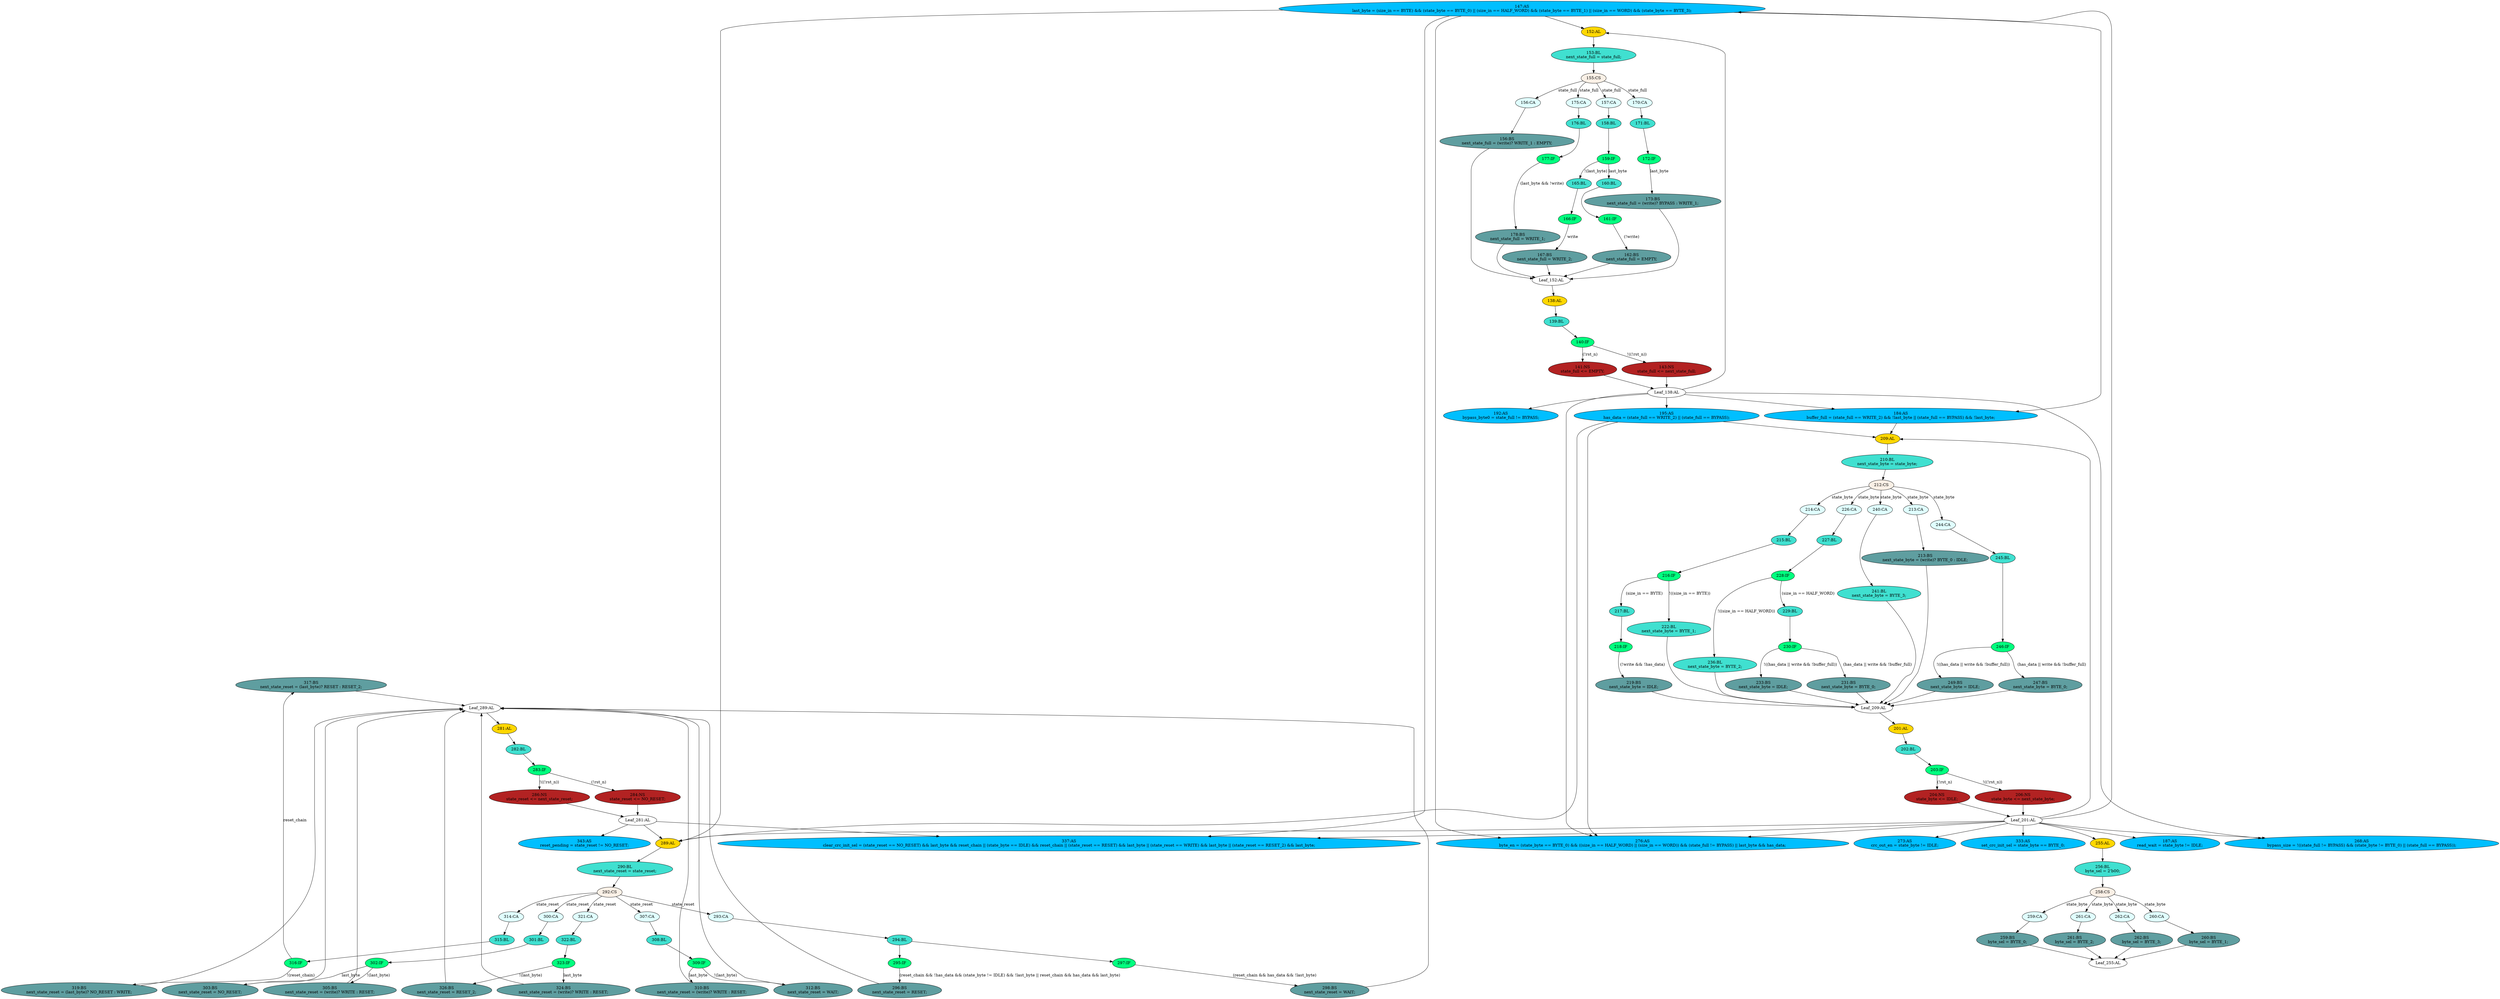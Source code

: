strict digraph "compose( ,  )" {
	node [label="\N"];
	"317:BS"	 [ast="<pyverilog.vparser.ast.BlockingSubstitution object at 0x7fccf6d92090>",
		fillcolor=cadetblue,
		label="317:BS
next_state_reset = (last_byte)? RESET : RESET_2;",
		statements="[<pyverilog.vparser.ast.BlockingSubstitution object at 0x7fccf6d92090>]",
		style=filled,
		typ=BlockingSubstitution];
	"Leaf_289:AL"	 [def_var="['next_state_reset']",
		label="Leaf_289:AL"];
	"317:BS" -> "Leaf_289:AL"	 [cond="[]",
		lineno=None];
	"171:BL"	 [ast="<pyverilog.vparser.ast.Block object at 0x7fccf71c88d0>",
		fillcolor=turquoise,
		label="171:BL",
		statements="[]",
		style=filled,
		typ=Block];
	"172:IF"	 [ast="<pyverilog.vparser.ast.IfStatement object at 0x7fccf71cd090>",
		fillcolor=springgreen,
		label="172:IF",
		statements="[]",
		style=filled,
		typ=IfStatement];
	"171:BL" -> "172:IF"	 [cond="[]",
		lineno=None];
	"282:BL"	 [ast="<pyverilog.vparser.ast.Block object at 0x7fccf6d7ff50>",
		fillcolor=turquoise,
		label="282:BL",
		statements="[]",
		style=filled,
		typ=Block];
	"283:IF"	 [ast="<pyverilog.vparser.ast.IfStatement object at 0x7fccf6d9d110>",
		fillcolor=springgreen,
		label="283:IF",
		statements="[]",
		style=filled,
		typ=IfStatement];
	"282:BL" -> "283:IF"	 [cond="[]",
		lineno=None];
	"294:BL"	 [ast="<pyverilog.vparser.ast.Block object at 0x7fccf6d9de90>",
		fillcolor=turquoise,
		label="294:BL",
		statements="[]",
		style=filled,
		typ=Block];
	"295:IF"	 [ast="<pyverilog.vparser.ast.IfStatement object at 0x7fccf6d9dc50>",
		fillcolor=springgreen,
		label="295:IF",
		statements="[]",
		style=filled,
		typ=IfStatement];
	"294:BL" -> "295:IF"	 [cond="[]",
		lineno=None];
	"297:IF"	 [ast="<pyverilog.vparser.ast.IfStatement object at 0x7fccf6d950d0>",
		fillcolor=springgreen,
		label="297:IF",
		statements="[]",
		style=filled,
		typ=IfStatement];
	"294:BL" -> "297:IF"	 [cond="[]",
		lineno=None];
	"159:IF"	 [ast="<pyverilog.vparser.ast.IfStatement object at 0x7fccf71c8a50>",
		fillcolor=springgreen,
		label="159:IF",
		statements="[]",
		style=filled,
		typ=IfStatement];
	"160:BL"	 [ast="<pyverilog.vparser.ast.Block object at 0x7fccf71c8910>",
		fillcolor=turquoise,
		label="160:BL",
		statements="[]",
		style=filled,
		typ=Block];
	"159:IF" -> "160:BL"	 [cond="['last_byte']",
		label=last_byte,
		lineno=159];
	"165:BL"	 [ast="<pyverilog.vparser.ast.Block object at 0x7fccf71c8c90>",
		fillcolor=turquoise,
		label="165:BL",
		statements="[]",
		style=filled,
		typ=Block];
	"159:IF" -> "165:BL"	 [cond="['last_byte']",
		label="!(last_byte)",
		lineno=159];
	"255:AL"	 [ast="<pyverilog.vparser.ast.Always object at 0x7fccf6d937d0>",
		clk_sens=False,
		fillcolor=gold,
		label="255:AL",
		sens="['BYTE_1', 'BYTE_0', 'BYTE_3', 'BYTE_2']",
		statements="[]",
		style=filled,
		typ=Always,
		use_var="['BYTE_1', 'BYTE_0', 'BYTE_3', 'BYTE_2', 'state_byte']"];
	"256:BL"	 [ast="<pyverilog.vparser.ast.Block object at 0x7fccf6d93950>",
		fillcolor=turquoise,
		label="256:BL
byte_sel = 2'b00;",
		statements="[<pyverilog.vparser.ast.BlockingSubstitution object at 0x7fccf6d93890>]",
		style=filled,
		typ=Block];
	"255:AL" -> "256:BL"	 [cond="[]",
		lineno=None];
	"222:BL"	 [ast="<pyverilog.vparser.ast.Block object at 0x7fccf71d34d0>",
		fillcolor=turquoise,
		label="222:BL
next_state_byte = BYTE_1;",
		statements="[<pyverilog.vparser.ast.BlockingSubstitution object at 0x7fccf71d3510>]",
		style=filled,
		typ=Block];
	"Leaf_209:AL"	 [def_var="['next_state_byte']",
		label="Leaf_209:AL"];
	"222:BL" -> "Leaf_209:AL"	 [cond="[]",
		lineno=None];
	"321:CA"	 [ast="<pyverilog.vparser.ast.Case object at 0x7fccf6d92350>",
		fillcolor=lightcyan,
		label="321:CA",
		statements="[]",
		style=filled,
		typ=Case];
	"322:BL"	 [ast="<pyverilog.vparser.ast.Block object at 0x7fccf6d92210>",
		fillcolor=turquoise,
		label="322:BL",
		statements="[]",
		style=filled,
		typ=Block];
	"321:CA" -> "322:BL"	 [cond="[]",
		lineno=None];
	"153:BL"	 [ast="<pyverilog.vparser.ast.Block object at 0x7fccf71c8310>",
		fillcolor=turquoise,
		label="153:BL
next_state_full = state_full;",
		statements="[<pyverilog.vparser.ast.BlockingSubstitution object at 0x7fccf71c8290>]",
		style=filled,
		typ=Block];
	"155:CS"	 [ast="<pyverilog.vparser.ast.CaseStatement object at 0x7fccf71c8f90>",
		fillcolor=linen,
		label="155:CS",
		statements="[]",
		style=filled,
		typ=CaseStatement];
	"153:BL" -> "155:CS"	 [cond="[]",
		lineno=None];
	"309:IF"	 [ast="<pyverilog.vparser.ast.IfStatement object at 0x7fccf6d95b90>",
		fillcolor=springgreen,
		label="309:IF",
		statements="[]",
		style=filled,
		typ=IfStatement];
	"310:BS"	 [ast="<pyverilog.vparser.ast.BlockingSubstitution object at 0x7fccf6d95ad0>",
		fillcolor=cadetblue,
		label="310:BS
next_state_reset = (write)? WRITE : RESET;",
		statements="[<pyverilog.vparser.ast.BlockingSubstitution object at 0x7fccf6d95ad0>]",
		style=filled,
		typ=BlockingSubstitution];
	"309:IF" -> "310:BS"	 [cond="['last_byte']",
		label=last_byte,
		lineno=309];
	"312:BS"	 [ast="<pyverilog.vparser.ast.BlockingSubstitution object at 0x7fccf6d95c90>",
		fillcolor=cadetblue,
		label="312:BS
next_state_reset = WAIT;",
		statements="[<pyverilog.vparser.ast.BlockingSubstitution object at 0x7fccf6d95c90>]",
		style=filled,
		typ=BlockingSubstitution];
	"309:IF" -> "312:BS"	 [cond="['last_byte']",
		label="!(last_byte)",
		lineno=309];
	"139:BL"	 [ast="<pyverilog.vparser.ast.Block object at 0x7fccf6df4650>",
		fillcolor=turquoise,
		label="139:BL",
		statements="[]",
		style=filled,
		typ=Block];
	"140:IF"	 [ast="<pyverilog.vparser.ast.IfStatement object at 0x7fccf6df4790>",
		fillcolor=springgreen,
		label="140:IF",
		statements="[]",
		style=filled,
		typ=IfStatement];
	"139:BL" -> "140:IF"	 [cond="[]",
		lineno=None];
	"296:BS"	 [ast="<pyverilog.vparser.ast.BlockingSubstitution object at 0x7fccf6d9de10>",
		fillcolor=cadetblue,
		label="296:BS
next_state_reset = RESET;",
		statements="[<pyverilog.vparser.ast.BlockingSubstitution object at 0x7fccf6d9de10>]",
		style=filled,
		typ=BlockingSubstitution];
	"295:IF" -> "296:BS"	 [cond="['reset_chain', 'has_data', 'state_byte', 'IDLE', 'last_byte', 'reset_chain', 'has_data', 'last_byte']",
		label="(reset_chain && !has_data && (state_byte != IDLE) && !last_byte || reset_chain && has_data && last_byte)",
		lineno=295];
	"284:NS"	 [ast="<pyverilog.vparser.ast.NonblockingSubstitution object at 0x7fccf6d9d150>",
		fillcolor=firebrick,
		label="284:NS
state_reset <= NO_RESET;",
		statements="[<pyverilog.vparser.ast.NonblockingSubstitution object at 0x7fccf6d9d150>]",
		style=filled,
		typ=NonblockingSubstitution];
	"Leaf_281:AL"	 [def_var="['state_reset']",
		label="Leaf_281:AL"];
	"284:NS" -> "Leaf_281:AL"	 [cond="[]",
		lineno=None];
	"158:BL"	 [ast="<pyverilog.vparser.ast.Block object at 0x7fccf71c87d0>",
		fillcolor=turquoise,
		label="158:BL",
		statements="[]",
		style=filled,
		typ=Block];
	"158:BL" -> "159:IF"	 [cond="[]",
		lineno=None];
	"227:BL"	 [ast="<pyverilog.vparser.ast.Block object at 0x7fccf71d35d0>",
		fillcolor=turquoise,
		label="227:BL",
		statements="[]",
		style=filled,
		typ=Block];
	"228:IF"	 [ast="<pyverilog.vparser.ast.IfStatement object at 0x7fccf71d3a10>",
		fillcolor=springgreen,
		label="228:IF",
		statements="[]",
		style=filled,
		typ=IfStatement];
	"227:BL" -> "228:IF"	 [cond="[]",
		lineno=None];
	"192:AS"	 [ast="<pyverilog.vparser.ast.Assign object at 0x7fccf71cddd0>",
		def_var="['bypass_byte0']",
		fillcolor=deepskyblue,
		label="192:AS
bypass_byte0 = state_full != BYPASS;",
		statements="[]",
		style=filled,
		typ=Assign,
		use_var="['state_full', 'BYPASS']"];
	"326:BS"	 [ast="<pyverilog.vparser.ast.BlockingSubstitution object at 0x7fccf6d92890>",
		fillcolor=cadetblue,
		label="326:BS
next_state_reset = RESET_2;",
		statements="[<pyverilog.vparser.ast.BlockingSubstitution object at 0x7fccf6d92890>]",
		style=filled,
		typ=BlockingSubstitution];
	"326:BS" -> "Leaf_289:AL"	 [cond="[]",
		lineno=None];
	"166:IF"	 [ast="<pyverilog.vparser.ast.IfStatement object at 0x7fccf71c8dd0>",
		fillcolor=springgreen,
		label="166:IF",
		statements="[]",
		style=filled,
		typ=IfStatement];
	"167:BS"	 [ast="<pyverilog.vparser.ast.BlockingSubstitution object at 0x7fccf71c8ed0>",
		fillcolor=cadetblue,
		label="167:BS
next_state_full = WRITE_2;",
		statements="[<pyverilog.vparser.ast.BlockingSubstitution object at 0x7fccf71c8ed0>]",
		style=filled,
		typ=BlockingSubstitution];
	"166:IF" -> "167:BS"	 [cond="['write']",
		label=write,
		lineno=166];
	"187:AS"	 [ast="<pyverilog.vparser.ast.Assign object at 0x7fccf71cdbd0>",
		def_var="['read_wait']",
		fillcolor=deepskyblue,
		label="187:AS
read_wait = state_byte != IDLE;",
		statements="[]",
		style=filled,
		typ=Assign,
		use_var="['state_byte', 'IDLE']"];
	"323:IF"	 [ast="<pyverilog.vparser.ast.IfStatement object at 0x7fccf6d92790>",
		fillcolor=springgreen,
		label="323:IF",
		statements="[]",
		style=filled,
		typ=IfStatement];
	"323:IF" -> "326:BS"	 [cond="['last_byte']",
		label="!(last_byte)",
		lineno=323];
	"324:BS"	 [ast="<pyverilog.vparser.ast.BlockingSubstitution object at 0x7fccf6d926d0>",
		fillcolor=cadetblue,
		label="324:BS
next_state_reset = (write)? WRITE : RESET;",
		statements="[<pyverilog.vparser.ast.BlockingSubstitution object at 0x7fccf6d926d0>]",
		style=filled,
		typ=BlockingSubstitution];
	"323:IF" -> "324:BS"	 [cond="['last_byte']",
		label=last_byte,
		lineno=323];
	"258:CS"	 [ast="<pyverilog.vparser.ast.CaseStatement object at 0x7fccf6d93fd0>",
		fillcolor=linen,
		label="258:CS",
		statements="[]",
		style=filled,
		typ=CaseStatement];
	"256:BL" -> "258:CS"	 [cond="[]",
		lineno=None];
	"173:BS"	 [ast="<pyverilog.vparser.ast.BlockingSubstitution object at 0x7fccf71cd250>",
		fillcolor=cadetblue,
		label="173:BS
next_state_full = (write)? BYPASS : WRITE_1;",
		statements="[<pyverilog.vparser.ast.BlockingSubstitution object at 0x7fccf71cd250>]",
		style=filled,
		typ=BlockingSubstitution];
	"Leaf_152:AL"	 [def_var="['next_state_full']",
		label="Leaf_152:AL"];
	"173:BS" -> "Leaf_152:AL"	 [cond="[]",
		lineno=None];
	"241:BL"	 [ast="<pyverilog.vparser.ast.Block object at 0x7fccf6d93090>",
		fillcolor=turquoise,
		label="241:BL
next_state_byte = BYTE_3;",
		statements="[<pyverilog.vparser.ast.BlockingSubstitution object at 0x7fccf6d930d0>]",
		style=filled,
		typ=Block];
	"241:BL" -> "Leaf_209:AL"	 [cond="[]",
		lineno=None];
	"286:NS"	 [ast="<pyverilog.vparser.ast.NonblockingSubstitution object at 0x7fccf6d9d310>",
		fillcolor=firebrick,
		label="286:NS
state_reset <= next_state_reset;",
		statements="[<pyverilog.vparser.ast.NonblockingSubstitution object at 0x7fccf6d9d310>]",
		style=filled,
		typ=NonblockingSubstitution];
	"286:NS" -> "Leaf_281:AL"	 [cond="[]",
		lineno=None];
	"161:IF"	 [ast="<pyverilog.vparser.ast.IfStatement object at 0x7fccf71c8b10>",
		fillcolor=springgreen,
		label="161:IF",
		statements="[]",
		style=filled,
		typ=IfStatement];
	"162:BS"	 [ast="<pyverilog.vparser.ast.BlockingSubstitution object at 0x7fccf71c8c10>",
		fillcolor=cadetblue,
		label="162:BS
next_state_full = EMPTY;",
		statements="[<pyverilog.vparser.ast.BlockingSubstitution object at 0x7fccf71c8c10>]",
		style=filled,
		typ=BlockingSubstitution];
	"161:IF" -> "162:BS"	 [cond="['write']",
		label="(!write)",
		lineno=161];
	"260:BS"	 [ast="<pyverilog.vparser.ast.BlockingSubstitution object at 0x7fccf6d93e50>",
		fillcolor=cadetblue,
		label="260:BS
byte_sel = BYTE_1;",
		statements="[<pyverilog.vparser.ast.BlockingSubstitution object at 0x7fccf6d93e50>]",
		style=filled,
		typ=BlockingSubstitution];
	"Leaf_255:AL"	 [def_var="['byte_sel']",
		label="Leaf_255:AL"];
	"260:BS" -> "Leaf_255:AL"	 [cond="[]",
		lineno=None];
	"143:NS"	 [ast="<pyverilog.vparser.ast.NonblockingSubstitution object at 0x7fccf6df4990>",
		fillcolor=firebrick,
		label="143:NS
state_full <= next_state_full;",
		statements="[<pyverilog.vparser.ast.NonblockingSubstitution object at 0x7fccf6df4990>]",
		style=filled,
		typ=NonblockingSubstitution];
	"140:IF" -> "143:NS"	 [cond="['rst_n']",
		label="!((!rst_n))",
		lineno=140];
	"141:NS"	 [ast="<pyverilog.vparser.ast.NonblockingSubstitution object at 0x7fccf6df47d0>",
		fillcolor=firebrick,
		label="141:NS
state_full <= EMPTY;",
		statements="[<pyverilog.vparser.ast.NonblockingSubstitution object at 0x7fccf6df47d0>]",
		style=filled,
		typ=NonblockingSubstitution];
	"140:IF" -> "141:NS"	 [cond="['rst_n']",
		label="(!rst_n)",
		lineno=140];
	"281:AL"	 [ast="<pyverilog.vparser.ast.Always object at 0x7fccf6d7ff10>",
		clk_sens=True,
		fillcolor=gold,
		label="281:AL",
		sens="['clk']",
		statements="[]",
		style=filled,
		typ=Always,
		use_var="['rst_n', 'NO_RESET', 'next_state_reset']"];
	"Leaf_289:AL" -> "281:AL";
	"293:CA"	 [ast="<pyverilog.vparser.ast.Case object at 0x7fccf6d9d790>",
		fillcolor=lightcyan,
		label="293:CA",
		statements="[]",
		style=filled,
		typ=Case];
	"293:CA" -> "294:BL"	 [cond="[]",
		lineno=None];
	"259:CA"	 [ast="<pyverilog.vparser.ast.Case object at 0x7fccf6d93b10>",
		fillcolor=lightcyan,
		label="259:CA",
		statements="[]",
		style=filled,
		typ=Case];
	"259:BS"	 [ast="<pyverilog.vparser.ast.BlockingSubstitution object at 0x7fccf6d93c10>",
		fillcolor=cadetblue,
		label="259:BS
byte_sel = BYTE_0;",
		statements="[<pyverilog.vparser.ast.BlockingSubstitution object at 0x7fccf6d93c10>]",
		style=filled,
		typ=BlockingSubstitution];
	"259:CA" -> "259:BS"	 [cond="[]",
		lineno=None];
	"218:IF"	 [ast="<pyverilog.vparser.ast.IfStatement object at 0x7fccf71d3250>",
		fillcolor=springgreen,
		label="218:IF",
		statements="[]",
		style=filled,
		typ=IfStatement];
	"219:BS"	 [ast="<pyverilog.vparser.ast.BlockingSubstitution object at 0x7fccf71d3350>",
		fillcolor=cadetblue,
		label="219:BS
next_state_byte = IDLE;",
		statements="[<pyverilog.vparser.ast.BlockingSubstitution object at 0x7fccf71d3350>]",
		style=filled,
		typ=BlockingSubstitution];
	"218:IF" -> "219:BS"	 [cond="['write', 'has_data']",
		label="(!write && !has_data)",
		lineno=218];
	"210:BL"	 [ast="<pyverilog.vparser.ast.Block object at 0x7fccf71cf8d0>",
		fillcolor=turquoise,
		label="210:BL
next_state_byte = state_byte;",
		statements="[<pyverilog.vparser.ast.BlockingSubstitution object at 0x7fccf71cf850>]",
		style=filled,
		typ=Block];
	"212:CS"	 [ast="<pyverilog.vparser.ast.CaseStatement object at 0x7fccf6d93150>",
		fillcolor=linen,
		label="212:CS",
		statements="[]",
		style=filled,
		typ=CaseStatement];
	"210:BL" -> "212:CS"	 [cond="[]",
		lineno=None];
	"156:CA"	 [ast="<pyverilog.vparser.ast.Case object at 0x7fccf71c8510>",
		fillcolor=lightcyan,
		label="156:CA",
		statements="[]",
		style=filled,
		typ=Case];
	"156:BS"	 [ast="<pyverilog.vparser.ast.BlockingSubstitution object at 0x7fccf71c86d0>",
		fillcolor=cadetblue,
		label="156:BS
next_state_full = (write)? WRITE_1 : EMPTY;",
		statements="[<pyverilog.vparser.ast.BlockingSubstitution object at 0x7fccf71c86d0>]",
		style=filled,
		typ=BlockingSubstitution];
	"156:CA" -> "156:BS"	 [cond="[]",
		lineno=None];
	"167:BS" -> "Leaf_152:AL"	 [cond="[]",
		lineno=None];
	"337:AS"	 [ast="<pyverilog.vparser.ast.Assign object at 0x7fccf6d9e350>",
		def_var="['clear_crc_init_sel']",
		fillcolor=deepskyblue,
		label="337:AS
clear_crc_init_sel = (state_reset == NO_RESET) && last_byte && reset_chain || (state_byte == IDLE) && reset_chain || (state_\
reset == RESET) && last_byte || (state_reset == WRITE) && last_byte || (state_reset == RESET_2) && last_byte;",
		statements="[]",
		style=filled,
		typ=Assign,
		use_var="['state_reset', 'NO_RESET', 'last_byte', 'reset_chain', 'state_byte', 'IDLE', 'reset_chain', 'state_reset', 'RESET', 'last_byte', '\
state_reset', 'WRITE', 'last_byte', 'state_reset', 'RESET_2', 'last_byte']"];
	"Leaf_281:AL" -> "337:AS";
	"343:AS"	 [ast="<pyverilog.vparser.ast.Assign object at 0x7fccf6d9e510>",
		def_var="['reset_pending']",
		fillcolor=deepskyblue,
		label="343:AS
reset_pending = state_reset != NO_RESET;",
		statements="[]",
		style=filled,
		typ=Assign,
		use_var="['state_reset', 'NO_RESET']"];
	"Leaf_281:AL" -> "343:AS";
	"289:AL"	 [ast="<pyverilog.vparser.ast.Always object at 0x7fccf6d9d410>",
		clk_sens=False,
		fillcolor=gold,
		label="289:AL",
		sens="['RESET', 'state_reset', 'last_byte', 'RESET_2', 'WRITE', 'write', 'NO_RESET', 'WAIT']",
		statements="[]",
		style=filled,
		typ=Always,
		use_var="['RESET', 'state_reset', 'last_byte', 'RESET_2', 'state_byte', 'WRITE', 'IDLE', 'write', 'reset_chain', 'WAIT', 'NO_RESET', 'has_\
data']"];
	"Leaf_281:AL" -> "289:AL";
	"213:CA"	 [ast="<pyverilog.vparser.ast.Case object at 0x7fccf71cfad0>",
		fillcolor=lightcyan,
		label="213:CA",
		statements="[]",
		style=filled,
		typ=Case];
	"213:BS"	 [ast="<pyverilog.vparser.ast.BlockingSubstitution object at 0x7fccf71cfc90>",
		fillcolor=cadetblue,
		label="213:BS
next_state_byte = (write)? BYTE_0 : IDLE;",
		statements="[<pyverilog.vparser.ast.BlockingSubstitution object at 0x7fccf71cfc90>]",
		style=filled,
		typ=BlockingSubstitution];
	"213:CA" -> "213:BS"	 [cond="[]",
		lineno=None];
	"236:BL"	 [ast="<pyverilog.vparser.ast.Block object at 0x7fccf71d3e10>",
		fillcolor=turquoise,
		label="236:BL
next_state_byte = BYTE_2;",
		statements="[<pyverilog.vparser.ast.BlockingSubstitution object at 0x7fccf71d3e50>]",
		style=filled,
		typ=Block];
	"236:BL" -> "Leaf_209:AL"	 [cond="[]",
		lineno=None];
	"172:IF" -> "173:BS"	 [cond="['last_byte']",
		label=last_byte,
		lineno=172];
	"276:AS"	 [ast="<pyverilog.vparser.ast.Assign object at 0x7fccf6d7fc50>",
		def_var="['byte_en']",
		fillcolor=deepskyblue,
		label="276:AS
byte_en = (state_byte == BYTE_0) && ((size_in == HALF_WORD) || (size_in == WORD)) && (state_full != BYPASS) || last_byte && \
has_data;",
		statements="[]",
		style=filled,
		typ=Assign,
		use_var="['state_byte', 'BYTE_0', 'size_in', 'HALF_WORD', 'size_in', 'WORD', 'state_full', 'BYPASS', 'last_byte', 'has_data']"];
	"259:BS" -> "Leaf_255:AL"	 [cond="[]",
		lineno=None];
	"152:AL"	 [ast="<pyverilog.vparser.ast.Always object at 0x7fccf71c8150>",
		clk_sens=False,
		fillcolor=gold,
		label="152:AL",
		sens="['WRITE_1', 'state_full', 'write', 'WRITE_2', 'BYPASS', 'EMPTY']",
		statements="[]",
		style=filled,
		typ=Always,
		use_var="['last_byte', 'WRITE_1', 'state_full', 'write', 'WRITE_2', 'BYPASS', 'EMPTY']"];
	"152:AL" -> "153:BL"	 [cond="[]",
		lineno=None];
	"Leaf_138:AL"	 [def_var="['state_full']",
		label="Leaf_138:AL"];
	"Leaf_138:AL" -> "192:AS";
	"Leaf_138:AL" -> "276:AS";
	"Leaf_138:AL" -> "152:AL";
	"184:AS"	 [ast="<pyverilog.vparser.ast.Assign object at 0x7fccf71cda50>",
		def_var="['buffer_full']",
		fillcolor=deepskyblue,
		label="184:AS
buffer_full = (state_full == WRITE_2) && !last_byte || (state_full == BYPASS) && !last_byte;",
		statements="[]",
		style=filled,
		typ=Assign,
		use_var="['state_full', 'WRITE_2', 'last_byte', 'state_full', 'BYPASS', 'last_byte']"];
	"Leaf_138:AL" -> "184:AS";
	"195:AS"	 [ast="<pyverilog.vparser.ast.Assign object at 0x7fccf71cf090>",
		def_var="['has_data']",
		fillcolor=deepskyblue,
		label="195:AS
has_data = (state_full == WRITE_2) || (state_full == BYPASS);",
		statements="[]",
		style=filled,
		typ=Assign,
		use_var="['state_full', 'WRITE_2', 'state_full', 'BYPASS']"];
	"Leaf_138:AL" -> "195:AS";
	"268:AS"	 [ast="<pyverilog.vparser.ast.Assign object at 0x7fccf6d7f710>",
		def_var="['bypass_size']",
		fillcolor=deepskyblue,
		label="268:AS
bypass_size = !((state_full != BYPASS) && (state_byte != BYTE_0) || (state_full == BYPASS));",
		statements="[]",
		style=filled,
		typ=Assign,
		use_var="['state_full', 'BYPASS', 'state_byte', 'BYTE_0', 'state_full', 'BYPASS']"];
	"Leaf_138:AL" -> "268:AS";
	"138:AL"	 [ast="<pyverilog.vparser.ast.Always object at 0x7fccf6df45d0>",
		clk_sens=True,
		fillcolor=gold,
		label="138:AL",
		sens="['clk']",
		statements="[]",
		style=filled,
		typ=Always,
		use_var="['next_state_full', 'rst_n', 'EMPTY']"];
	"138:AL" -> "139:BL"	 [cond="[]",
		lineno=None];
	"230:IF"	 [ast="<pyverilog.vparser.ast.IfStatement object at 0x7fccf71d3bd0>",
		fillcolor=springgreen,
		label="230:IF",
		statements="[]",
		style=filled,
		typ=IfStatement];
	"231:BS"	 [ast="<pyverilog.vparser.ast.BlockingSubstitution object at 0x7fccf71d3b10>",
		fillcolor=cadetblue,
		label="231:BS
next_state_byte = BYTE_0;",
		statements="[<pyverilog.vparser.ast.BlockingSubstitution object at 0x7fccf71d3b10>]",
		style=filled,
		typ=BlockingSubstitution];
	"230:IF" -> "231:BS"	 [cond="['has_data', 'write', 'buffer_full']",
		label="(has_data || write && !buffer_full)",
		lineno=230];
	"233:BS"	 [ast="<pyverilog.vparser.ast.BlockingSubstitution object at 0x7fccf71d3cd0>",
		fillcolor=cadetblue,
		label="233:BS
next_state_byte = IDLE;",
		statements="[<pyverilog.vparser.ast.BlockingSubstitution object at 0x7fccf71d3cd0>]",
		style=filled,
		typ=BlockingSubstitution];
	"230:IF" -> "233:BS"	 [cond="['has_data', 'write', 'buffer_full']",
		label="!((has_data || write && !buffer_full))",
		lineno=230];
	"162:BS" -> "Leaf_152:AL"	 [cond="[]",
		lineno=None];
	"209:AL"	 [ast="<pyverilog.vparser.ast.Always object at 0x7fccf71cf710>",
		clk_sens=False,
		fillcolor=gold,
		label="209:AL",
		sens="['state_byte', 'write', 'IDLE', 'BYTE_1', 'BYTE_0', 'BYTE_3', 'BYTE_2']",
		statements="[]",
		style=filled,
		typ=Always,
		use_var="['size_in', 'BYTE_2', 'buffer_full', 'state_byte', 'write', 'IDLE', 'BYTE_1', 'BYTE_0', 'BYTE', 'HALF_WORD', 'BYTE_3', 'has_data']"];
	"184:AS" -> "209:AL";
	"195:AS" -> "276:AS";
	"195:AS" -> "289:AL";
	"195:AS" -> "209:AL";
	"281:AL" -> "282:BL"	 [cond="[]",
		lineno=None];
	"316:IF"	 [ast="<pyverilog.vparser.ast.IfStatement object at 0x7fccf6d92150>",
		fillcolor=springgreen,
		label="316:IF",
		statements="[]",
		style=filled,
		typ=IfStatement];
	"316:IF" -> "317:BS"	 [cond="['reset_chain']",
		label=reset_chain,
		lineno=316];
	"319:BS"	 [ast="<pyverilog.vparser.ast.BlockingSubstitution object at 0x7fccf6d92310>",
		fillcolor=cadetblue,
		label="319:BS
next_state_reset = (last_byte)? NO_RESET : WRITE;",
		statements="[<pyverilog.vparser.ast.BlockingSubstitution object at 0x7fccf6d92310>]",
		style=filled,
		typ=BlockingSubstitution];
	"316:IF" -> "319:BS"	 [cond="['reset_chain']",
		label="!(reset_chain)",
		lineno=316];
	"231:BS" -> "Leaf_209:AL"	 [cond="[]",
		lineno=None];
	"156:BS" -> "Leaf_152:AL"	 [cond="[]",
		lineno=None];
	"303:BS"	 [ast="<pyverilog.vparser.ast.BlockingSubstitution object at 0x7fccf6d954d0>",
		fillcolor=cadetblue,
		label="303:BS
next_state_reset = NO_RESET;",
		statements="[<pyverilog.vparser.ast.BlockingSubstitution object at 0x7fccf6d954d0>]",
		style=filled,
		typ=BlockingSubstitution];
	"303:BS" -> "Leaf_289:AL"	 [cond="[]",
		lineno=None];
	"213:BS" -> "Leaf_209:AL"	 [cond="[]",
		lineno=None];
	"296:BS" -> "Leaf_289:AL"	 [cond="[]",
		lineno=None];
	"301:BL"	 [ast="<pyverilog.vparser.ast.Block object at 0x7fccf6d95190>",
		fillcolor=turquoise,
		label="301:BL",
		statements="[]",
		style=filled,
		typ=Block];
	"302:IF"	 [ast="<pyverilog.vparser.ast.IfStatement object at 0x7fccf6d95590>",
		fillcolor=springgreen,
		label="302:IF",
		statements="[]",
		style=filled,
		typ=IfStatement];
	"301:BL" -> "302:IF"	 [cond="[]",
		lineno=None];
	"201:AL"	 [ast="<pyverilog.vparser.ast.Always object at 0x7fccf71cf250>",
		clk_sens=True,
		fillcolor=gold,
		label="201:AL",
		sens="['clk']",
		statements="[]",
		style=filled,
		typ=Always,
		use_var="['rst_n', 'IDLE', 'next_state_byte']"];
	"202:BL"	 [ast="<pyverilog.vparser.ast.Block object at 0x7fccf71cf290>",
		fillcolor=turquoise,
		label="202:BL",
		statements="[]",
		style=filled,
		typ=Block];
	"201:AL" -> "202:BL"	 [cond="[]",
		lineno=None];
	"147:AS"	 [ast="<pyverilog.vparser.ast.Assign object at 0x7fccf6df4fd0>",
		def_var="['last_byte']",
		fillcolor=deepskyblue,
		label="147:AS
last_byte = (size_in == BYTE) && (state_byte == BYTE_0) || (size_in == HALF_WORD) && (state_byte == BYTE_1) || (size_in == \
WORD) && (state_byte == BYTE_3);",
		statements="[]",
		style=filled,
		typ=Assign,
		use_var="['size_in', 'BYTE', 'state_byte', 'BYTE_0', 'size_in', 'HALF_WORD', 'state_byte', 'BYTE_1', 'size_in', 'WORD', 'state_byte', 'BYTE_\
3']"];
	"147:AS" -> "337:AS";
	"147:AS" -> "276:AS";
	"147:AS" -> "152:AL";
	"147:AS" -> "184:AS";
	"147:AS" -> "289:AL";
	"322:BL" -> "323:IF"	 [cond="[]",
		lineno=None];
	"215:BL"	 [ast="<pyverilog.vparser.ast.Block object at 0x7fccf71cfd90>",
		fillcolor=turquoise,
		label="215:BL",
		statements="[]",
		style=filled,
		typ=Block];
	"216:IF"	 [ast="<pyverilog.vparser.ast.IfStatement object at 0x7fccf71d31d0>",
		fillcolor=springgreen,
		label="216:IF",
		statements="[]",
		style=filled,
		typ=IfStatement];
	"215:BL" -> "216:IF"	 [cond="[]",
		lineno=None];
	"261:CA"	 [ast="<pyverilog.vparser.ast.Case object at 0x7fccf6d93f10>",
		fillcolor=lightcyan,
		label="261:CA",
		statements="[]",
		style=filled,
		typ=Case];
	"261:BS"	 [ast="<pyverilog.vparser.ast.BlockingSubstitution object at 0x7fccf6d7f050>",
		fillcolor=cadetblue,
		label="261:BS
byte_sel = BYTE_2;",
		statements="[<pyverilog.vparser.ast.BlockingSubstitution object at 0x7fccf6d7f050>]",
		style=filled,
		typ=BlockingSubstitution];
	"261:CA" -> "261:BS"	 [cond="[]",
		lineno=None];
	"176:BL"	 [ast="<pyverilog.vparser.ast.Block object at 0x7fccf71cd290>",
		fillcolor=turquoise,
		label="176:BL",
		statements="[]",
		style=filled,
		typ=Block];
	"177:IF"	 [ast="<pyverilog.vparser.ast.IfStatement object at 0x7fccf71cd550>",
		fillcolor=springgreen,
		label="177:IF",
		statements="[]",
		style=filled,
		typ=IfStatement];
	"176:BL" -> "177:IF"	 [cond="[]",
		lineno=None];
	"Leaf_209:AL" -> "201:AL";
	"319:BS" -> "Leaf_289:AL"	 [cond="[]",
		lineno=None];
	"292:CS"	 [ast="<pyverilog.vparser.ast.CaseStatement object at 0x7fccf6d95dd0>",
		fillcolor=linen,
		label="292:CS",
		statements="[]",
		style=filled,
		typ=CaseStatement];
	"292:CS" -> "321:CA"	 [cond="['state_reset']",
		label=state_reset,
		lineno=292];
	"292:CS" -> "293:CA"	 [cond="['state_reset']",
		label=state_reset,
		lineno=292];
	"300:CA"	 [ast="<pyverilog.vparser.ast.Case object at 0x7fccf6d95210>",
		fillcolor=lightcyan,
		label="300:CA",
		statements="[]",
		style=filled,
		typ=Case];
	"292:CS" -> "300:CA"	 [cond="['state_reset']",
		label=state_reset,
		lineno=292];
	"307:CA"	 [ast="<pyverilog.vparser.ast.Case object at 0x7fccf6d95650>",
		fillcolor=lightcyan,
		label="307:CA",
		statements="[]",
		style=filled,
		typ=Case];
	"292:CS" -> "307:CA"	 [cond="['state_reset']",
		label=state_reset,
		lineno=292];
	"314:CA"	 [ast="<pyverilog.vparser.ast.Case object at 0x7fccf6d95cd0>",
		fillcolor=lightcyan,
		label="314:CA",
		statements="[]",
		style=filled,
		typ=Case];
	"292:CS" -> "314:CA"	 [cond="['state_reset']",
		label=state_reset,
		lineno=292];
	"Leaf_152:AL" -> "138:AL";
	"178:BS"	 [ast="<pyverilog.vparser.ast.BlockingSubstitution object at 0x7fccf71cd650>",
		fillcolor=cadetblue,
		label="178:BS
next_state_full = WRITE_1;",
		statements="[<pyverilog.vparser.ast.BlockingSubstitution object at 0x7fccf71cd650>]",
		style=filled,
		typ=BlockingSubstitution];
	"178:BS" -> "Leaf_152:AL"	 [cond="[]",
		lineno=None];
	"262:BS"	 [ast="<pyverilog.vparser.ast.BlockingSubstitution object at 0x7fccf6d7f250>",
		fillcolor=cadetblue,
		label="262:BS
byte_sel = BYTE_3;",
		statements="[<pyverilog.vparser.ast.BlockingSubstitution object at 0x7fccf6d7f250>]",
		style=filled,
		typ=BlockingSubstitution];
	"262:BS" -> "Leaf_255:AL"	 [cond="[]",
		lineno=None];
	"245:BL"	 [ast="<pyverilog.vparser.ast.Block object at 0x7fccf6d931d0>",
		fillcolor=turquoise,
		label="245:BL",
		statements="[]",
		style=filled,
		typ=Block];
	"246:IF"	 [ast="<pyverilog.vparser.ast.IfStatement object at 0x7fccf6d93690>",
		fillcolor=springgreen,
		label="246:IF",
		statements="[]",
		style=filled,
		typ=IfStatement];
	"245:BL" -> "246:IF"	 [cond="[]",
		lineno=None];
	"229:BL"	 [ast="<pyverilog.vparser.ast.Block object at 0x7fccf71d3710>",
		fillcolor=turquoise,
		label="229:BL",
		statements="[]",
		style=filled,
		typ=Block];
	"229:BL" -> "230:IF"	 [cond="[]",
		lineno=None];
	"283:IF" -> "284:NS"	 [cond="['rst_n']",
		label="(!rst_n)",
		lineno=283];
	"283:IF" -> "286:NS"	 [cond="['rst_n']",
		label="!((!rst_n))",
		lineno=283];
	"160:BL" -> "161:IF"	 [cond="[]",
		lineno=None];
	"216:IF" -> "222:BL"	 [cond="['size_in', 'BYTE']",
		label="!((size_in == BYTE))",
		lineno=216];
	"217:BL"	 [ast="<pyverilog.vparser.ast.Block object at 0x7fccf71cff50>",
		fillcolor=turquoise,
		label="217:BL",
		statements="[]",
		style=filled,
		typ=Block];
	"216:IF" -> "217:BL"	 [cond="['size_in', 'BYTE']",
		label="(size_in == BYTE)",
		lineno=216];
	"300:CA" -> "301:BL"	 [cond="[]",
		lineno=None];
	"155:CS" -> "156:CA"	 [cond="['state_full']",
		label=state_full,
		lineno=155];
	"157:CA"	 [ast="<pyverilog.vparser.ast.Case object at 0x7fccf71c8810>",
		fillcolor=lightcyan,
		label="157:CA",
		statements="[]",
		style=filled,
		typ=Case];
	"155:CS" -> "157:CA"	 [cond="['state_full']",
		label=state_full,
		lineno=155];
	"175:CA"	 [ast="<pyverilog.vparser.ast.Case object at 0x7fccf71cd310>",
		fillcolor=lightcyan,
		label="175:CA",
		statements="[]",
		style=filled,
		typ=Case];
	"155:CS" -> "175:CA"	 [cond="['state_full']",
		label=state_full,
		lineno=155];
	"170:CA"	 [ast="<pyverilog.vparser.ast.Case object at 0x7fccf71c8f50>",
		fillcolor=lightcyan,
		label="170:CA",
		statements="[]",
		style=filled,
		typ=Case];
	"155:CS" -> "170:CA"	 [cond="['state_full']",
		label=state_full,
		lineno=155];
	"247:BS"	 [ast="<pyverilog.vparser.ast.BlockingSubstitution object at 0x7fccf6d935d0>",
		fillcolor=cadetblue,
		label="247:BS
next_state_byte = BYTE_0;",
		statements="[<pyverilog.vparser.ast.BlockingSubstitution object at 0x7fccf6d935d0>]",
		style=filled,
		typ=BlockingSubstitution];
	"246:IF" -> "247:BS"	 [cond="['has_data', 'write', 'buffer_full']",
		label="(has_data || write && !buffer_full)",
		lineno=246];
	"249:BS"	 [ast="<pyverilog.vparser.ast.BlockingSubstitution object at 0x7fccf6d93790>",
		fillcolor=cadetblue,
		label="249:BS
next_state_byte = IDLE;",
		statements="[<pyverilog.vparser.ast.BlockingSubstitution object at 0x7fccf6d93790>]",
		style=filled,
		typ=BlockingSubstitution];
	"246:IF" -> "249:BS"	 [cond="['has_data', 'write', 'buffer_full']",
		label="!((has_data || write && !buffer_full))",
		lineno=246];
	"143:NS" -> "Leaf_138:AL"	 [cond="[]",
		lineno=None];
	"233:BS" -> "Leaf_209:AL"	 [cond="[]",
		lineno=None];
	"203:IF"	 [ast="<pyverilog.vparser.ast.IfStatement object at 0x7fccf71cf410>",
		fillcolor=springgreen,
		label="203:IF",
		statements="[]",
		style=filled,
		typ=IfStatement];
	"202:BL" -> "203:IF"	 [cond="[]",
		lineno=None];
	"260:CA"	 [ast="<pyverilog.vparser.ast.Case object at 0x7fccf6d93d50>",
		fillcolor=lightcyan,
		label="260:CA",
		statements="[]",
		style=filled,
		typ=Case];
	"260:CA" -> "260:BS"	 [cond="[]",
		lineno=None];
	"141:NS" -> "Leaf_138:AL"	 [cond="[]",
		lineno=None];
	"157:CA" -> "158:BL"	 [cond="[]",
		lineno=None];
	"310:BS" -> "Leaf_289:AL"	 [cond="[]",
		lineno=None];
	"177:IF" -> "178:BS"	 [cond="['last_byte', 'write']",
		label="(last_byte && !write)",
		lineno=177];
	"308:BL"	 [ast="<pyverilog.vparser.ast.Block object at 0x7fccf6d95310>",
		fillcolor=turquoise,
		label="308:BL",
		statements="[]",
		style=filled,
		typ=Block];
	"308:BL" -> "309:IF"	 [cond="[]",
		lineno=None];
	"258:CS" -> "259:CA"	 [cond="['state_byte']",
		label=state_byte,
		lineno=258];
	"258:CS" -> "261:CA"	 [cond="['state_byte']",
		label=state_byte,
		lineno=258];
	"258:CS" -> "260:CA"	 [cond="['state_byte']",
		label=state_byte,
		lineno=258];
	"262:CA"	 [ast="<pyverilog.vparser.ast.Case object at 0x7fccf6d7f150>",
		fillcolor=lightcyan,
		label="262:CA",
		statements="[]",
		style=filled,
		typ=Case];
	"258:CS" -> "262:CA"	 [cond="['state_byte']",
		label=state_byte,
		lineno=258];
	"247:BS" -> "Leaf_209:AL"	 [cond="[]",
		lineno=None];
	"312:BS" -> "Leaf_289:AL"	 [cond="[]",
		lineno=None];
	"290:BL"	 [ast="<pyverilog.vparser.ast.Block object at 0x7fccf6d9d5d0>",
		fillcolor=turquoise,
		label="290:BL
next_state_reset = state_reset;",
		statements="[<pyverilog.vparser.ast.BlockingSubstitution object at 0x7fccf6d9d550>]",
		style=filled,
		typ=Block];
	"290:BL" -> "292:CS"	 [cond="[]",
		lineno=None];
	"244:CA"	 [ast="<pyverilog.vparser.ast.Case object at 0x7fccf6d93210>",
		fillcolor=lightcyan,
		label="244:CA",
		statements="[]",
		style=filled,
		typ=Case];
	"244:CA" -> "245:BL"	 [cond="[]",
		lineno=None];
	"175:CA" -> "176:BL"	 [cond="[]",
		lineno=None];
	"273:AS"	 [ast="<pyverilog.vparser.ast.Assign object at 0x7fccf6d7f7d0>",
		def_var="['crc_out_en']",
		fillcolor=deepskyblue,
		label="273:AS
crc_out_en = state_byte != IDLE;",
		statements="[]",
		style=filled,
		typ=Assign,
		use_var="['state_byte', 'IDLE']"];
	"307:CA" -> "308:BL"	 [cond="[]",
		lineno=None];
	"324:BS" -> "Leaf_289:AL"	 [cond="[]",
		lineno=None];
	"305:BS"	 [ast="<pyverilog.vparser.ast.BlockingSubstitution object at 0x7fccf6d95750>",
		fillcolor=cadetblue,
		label="305:BS
next_state_reset = (write)? WRITE : RESET;",
		statements="[<pyverilog.vparser.ast.BlockingSubstitution object at 0x7fccf6d95750>]",
		style=filled,
		typ=BlockingSubstitution];
	"305:BS" -> "Leaf_289:AL"	 [cond="[]",
		lineno=None];
	"333:AS"	 [ast="<pyverilog.vparser.ast.Assign object at 0x7fccf6d929d0>",
		def_var="['set_crc_init_sel']",
		fillcolor=deepskyblue,
		label="333:AS
set_crc_init_sel = state_byte == BYTE_0;",
		statements="[]",
		style=filled,
		typ=Assign,
		use_var="['state_byte', 'BYTE_0']"];
	"226:CA"	 [ast="<pyverilog.vparser.ast.Case object at 0x7fccf71d3590>",
		fillcolor=lightcyan,
		label="226:CA",
		statements="[]",
		style=filled,
		typ=Case];
	"226:CA" -> "227:BL"	 [cond="[]",
		lineno=None];
	"170:CA" -> "171:BL"	 [cond="[]",
		lineno=None];
	"212:CS" -> "213:CA"	 [cond="['state_byte']",
		label=state_byte,
		lineno=212];
	"212:CS" -> "244:CA"	 [cond="['state_byte']",
		label=state_byte,
		lineno=212];
	"212:CS" -> "226:CA"	 [cond="['state_byte']",
		label=state_byte,
		lineno=212];
	"240:CA"	 [ast="<pyverilog.vparser.ast.Case object at 0x7fccf71d3e90>",
		fillcolor=lightcyan,
		label="240:CA",
		statements="[]",
		style=filled,
		typ=Case];
	"212:CS" -> "240:CA"	 [cond="['state_byte']",
		label=state_byte,
		lineno=212];
	"214:CA"	 [ast="<pyverilog.vparser.ast.Case object at 0x7fccf71cfdd0>",
		fillcolor=lightcyan,
		label="214:CA",
		statements="[]",
		style=filled,
		typ=Case];
	"212:CS" -> "214:CA"	 [cond="['state_byte']",
		label=state_byte,
		lineno=212];
	"298:BS"	 [ast="<pyverilog.vparser.ast.BlockingSubstitution object at 0x7fccf6d951d0>",
		fillcolor=cadetblue,
		label="298:BS
next_state_reset = WAIT;",
		statements="[<pyverilog.vparser.ast.BlockingSubstitution object at 0x7fccf6d951d0>]",
		style=filled,
		typ=BlockingSubstitution];
	"297:IF" -> "298:BS"	 [cond="['reset_chain', 'has_data', 'last_byte']",
		label="(reset_chain && has_data && !last_byte)",
		lineno=297];
	"206:NS"	 [ast="<pyverilog.vparser.ast.NonblockingSubstitution object at 0x7fccf71cf610>",
		fillcolor=firebrick,
		label="206:NS
state_byte <= next_state_byte;",
		statements="[<pyverilog.vparser.ast.NonblockingSubstitution object at 0x7fccf71cf610>]",
		style=filled,
		typ=NonblockingSubstitution];
	"203:IF" -> "206:NS"	 [cond="['rst_n']",
		label="!((!rst_n))",
		lineno=203];
	"204:NS"	 [ast="<pyverilog.vparser.ast.NonblockingSubstitution object at 0x7fccf71cf450>",
		fillcolor=firebrick,
		label="204:NS
state_byte <= IDLE;",
		statements="[<pyverilog.vparser.ast.NonblockingSubstitution object at 0x7fccf71cf450>]",
		style=filled,
		typ=NonblockingSubstitution];
	"203:IF" -> "204:NS"	 [cond="['rst_n']",
		label="(!rst_n)",
		lineno=203];
	"217:BL" -> "218:IF"	 [cond="[]",
		lineno=None];
	"219:BS" -> "Leaf_209:AL"	 [cond="[]",
		lineno=None];
	"249:BS" -> "Leaf_209:AL"	 [cond="[]",
		lineno=None];
	"289:AL" -> "290:BL"	 [cond="[]",
		lineno=None];
	"315:BL"	 [ast="<pyverilog.vparser.ast.Block object at 0x7fccf6d95c50>",
		fillcolor=turquoise,
		label="315:BL",
		statements="[]",
		style=filled,
		typ=Block];
	"315:BL" -> "316:IF"	 [cond="[]",
		lineno=None];
	"209:AL" -> "210:BL"	 [cond="[]",
		lineno=None];
	"240:CA" -> "241:BL"	 [cond="[]",
		lineno=None];
	"314:CA" -> "315:BL"	 [cond="[]",
		lineno=None];
	"165:BL" -> "166:IF"	 [cond="[]",
		lineno=None];
	"228:IF" -> "236:BL"	 [cond="['size_in', 'HALF_WORD']",
		label="!((size_in == HALF_WORD))",
		lineno=228];
	"228:IF" -> "229:BL"	 [cond="['size_in', 'HALF_WORD']",
		label="(size_in == HALF_WORD)",
		lineno=228];
	"298:BS" -> "Leaf_289:AL"	 [cond="[]",
		lineno=None];
	"261:BS" -> "Leaf_255:AL"	 [cond="[]",
		lineno=None];
	"Leaf_201:AL"	 [def_var="['state_byte']",
		label="Leaf_201:AL"];
	"206:NS" -> "Leaf_201:AL"	 [cond="[]",
		lineno=None];
	"Leaf_201:AL" -> "255:AL";
	"Leaf_201:AL" -> "187:AS";
	"Leaf_201:AL" -> "337:AS";
	"Leaf_201:AL" -> "276:AS";
	"Leaf_201:AL" -> "147:AS";
	"Leaf_201:AL" -> "268:AS";
	"Leaf_201:AL" -> "273:AS";
	"Leaf_201:AL" -> "333:AS";
	"Leaf_201:AL" -> "289:AL";
	"Leaf_201:AL" -> "209:AL";
	"262:CA" -> "262:BS"	 [cond="[]",
		lineno=None];
	"204:NS" -> "Leaf_201:AL"	 [cond="[]",
		lineno=None];
	"302:IF" -> "303:BS"	 [cond="['last_byte']",
		label=last_byte,
		lineno=302];
	"302:IF" -> "305:BS"	 [cond="['last_byte']",
		label="!(last_byte)",
		lineno=302];
	"214:CA" -> "215:BL"	 [cond="[]",
		lineno=None];
}
